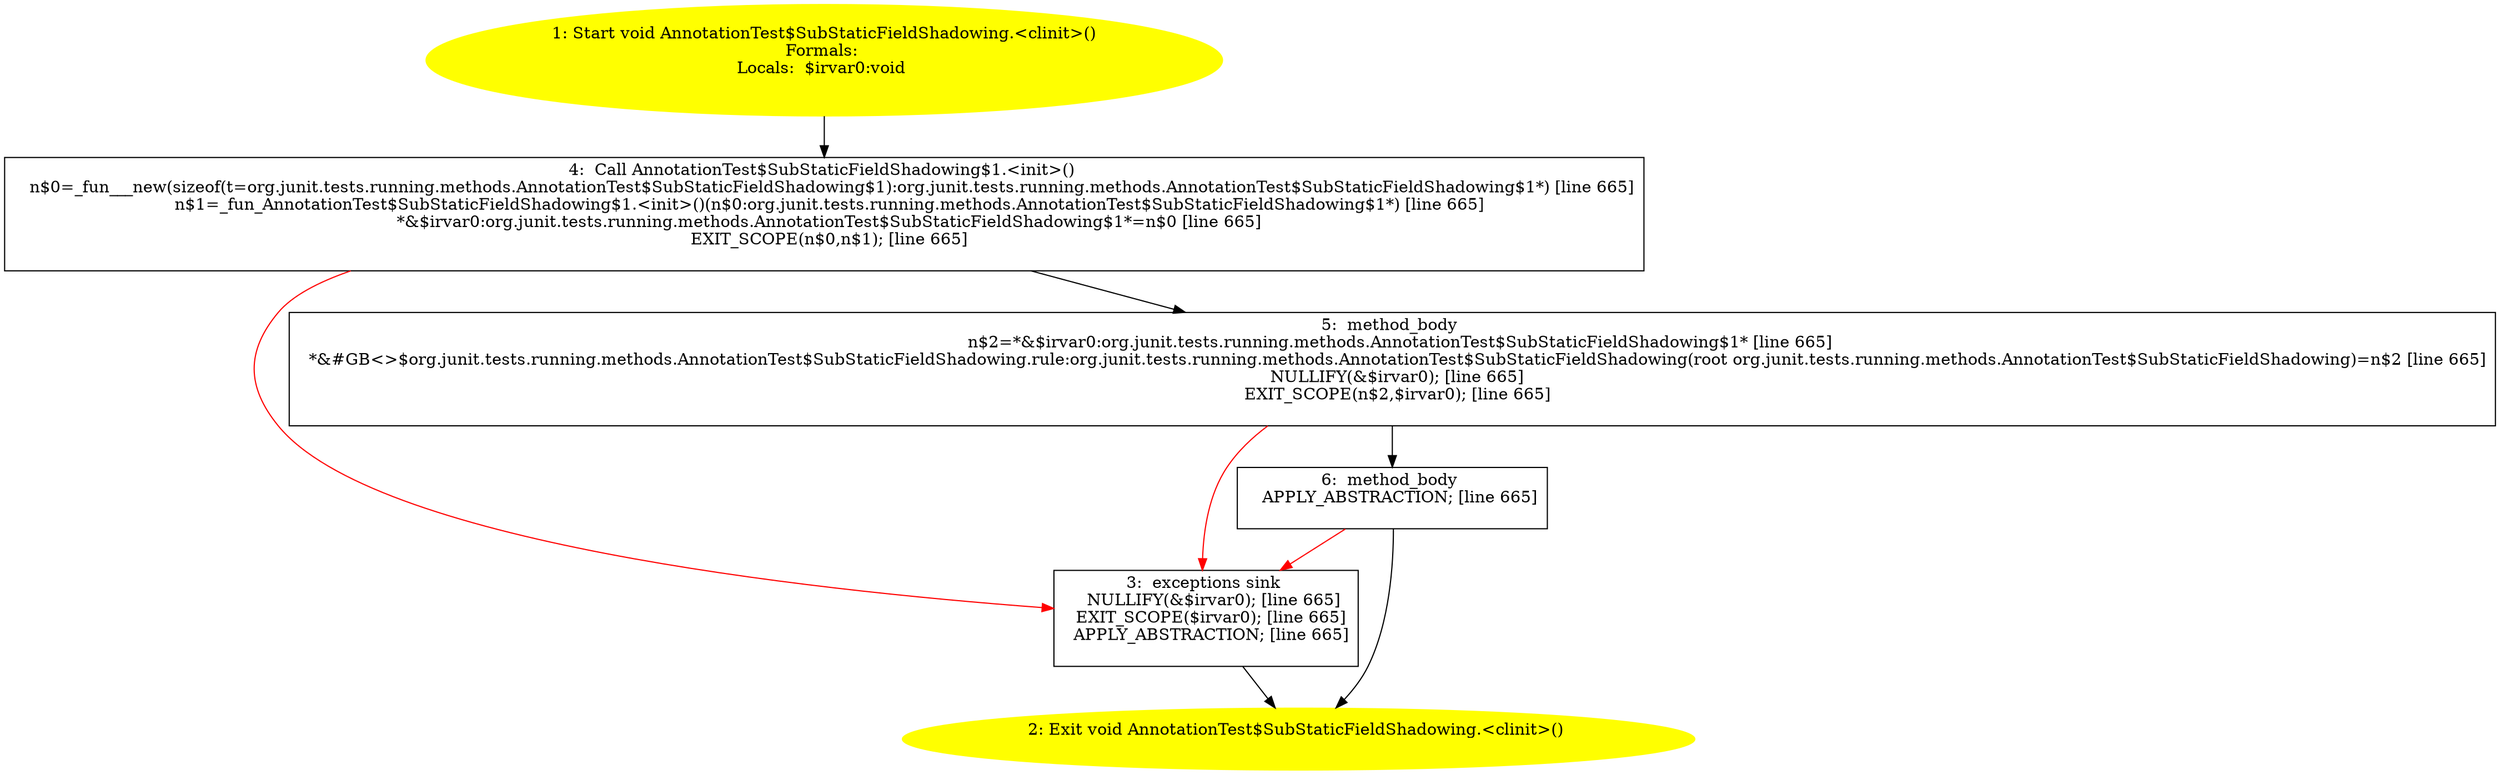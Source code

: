 /* @generated */
digraph cfg {
"org.junit.tests.running.methods.AnnotationTest$SubStaticFieldShadowing.<clinit>():void.a62bc505a191ba0c03c1eccda5399018_1" [label="1: Start void AnnotationTest$SubStaticFieldShadowing.<clinit>()\nFormals: \nLocals:  $irvar0:void \n  " color=yellow style=filled]
	

	 "org.junit.tests.running.methods.AnnotationTest$SubStaticFieldShadowing.<clinit>():void.a62bc505a191ba0c03c1eccda5399018_1" -> "org.junit.tests.running.methods.AnnotationTest$SubStaticFieldShadowing.<clinit>():void.a62bc505a191ba0c03c1eccda5399018_4" ;
"org.junit.tests.running.methods.AnnotationTest$SubStaticFieldShadowing.<clinit>():void.a62bc505a191ba0c03c1eccda5399018_2" [label="2: Exit void AnnotationTest$SubStaticFieldShadowing.<clinit>() \n  " color=yellow style=filled]
	

"org.junit.tests.running.methods.AnnotationTest$SubStaticFieldShadowing.<clinit>():void.a62bc505a191ba0c03c1eccda5399018_3" [label="3:  exceptions sink \n   NULLIFY(&$irvar0); [line 665]\n  EXIT_SCOPE($irvar0); [line 665]\n  APPLY_ABSTRACTION; [line 665]\n " shape="box"]
	

	 "org.junit.tests.running.methods.AnnotationTest$SubStaticFieldShadowing.<clinit>():void.a62bc505a191ba0c03c1eccda5399018_3" -> "org.junit.tests.running.methods.AnnotationTest$SubStaticFieldShadowing.<clinit>():void.a62bc505a191ba0c03c1eccda5399018_2" ;
"org.junit.tests.running.methods.AnnotationTest$SubStaticFieldShadowing.<clinit>():void.a62bc505a191ba0c03c1eccda5399018_4" [label="4:  Call AnnotationTest$SubStaticFieldShadowing$1.<init>() \n   n$0=_fun___new(sizeof(t=org.junit.tests.running.methods.AnnotationTest$SubStaticFieldShadowing$1):org.junit.tests.running.methods.AnnotationTest$SubStaticFieldShadowing$1*) [line 665]\n  n$1=_fun_AnnotationTest$SubStaticFieldShadowing$1.<init>()(n$0:org.junit.tests.running.methods.AnnotationTest$SubStaticFieldShadowing$1*) [line 665]\n  *&$irvar0:org.junit.tests.running.methods.AnnotationTest$SubStaticFieldShadowing$1*=n$0 [line 665]\n  EXIT_SCOPE(n$0,n$1); [line 665]\n " shape="box"]
	

	 "org.junit.tests.running.methods.AnnotationTest$SubStaticFieldShadowing.<clinit>():void.a62bc505a191ba0c03c1eccda5399018_4" -> "org.junit.tests.running.methods.AnnotationTest$SubStaticFieldShadowing.<clinit>():void.a62bc505a191ba0c03c1eccda5399018_5" ;
	 "org.junit.tests.running.methods.AnnotationTest$SubStaticFieldShadowing.<clinit>():void.a62bc505a191ba0c03c1eccda5399018_4" -> "org.junit.tests.running.methods.AnnotationTest$SubStaticFieldShadowing.<clinit>():void.a62bc505a191ba0c03c1eccda5399018_3" [color="red" ];
"org.junit.tests.running.methods.AnnotationTest$SubStaticFieldShadowing.<clinit>():void.a62bc505a191ba0c03c1eccda5399018_5" [label="5:  method_body \n   n$2=*&$irvar0:org.junit.tests.running.methods.AnnotationTest$SubStaticFieldShadowing$1* [line 665]\n  *&#GB<>$org.junit.tests.running.methods.AnnotationTest$SubStaticFieldShadowing.rule:org.junit.tests.running.methods.AnnotationTest$SubStaticFieldShadowing(root org.junit.tests.running.methods.AnnotationTest$SubStaticFieldShadowing)=n$2 [line 665]\n  NULLIFY(&$irvar0); [line 665]\n  EXIT_SCOPE(n$2,$irvar0); [line 665]\n " shape="box"]
	

	 "org.junit.tests.running.methods.AnnotationTest$SubStaticFieldShadowing.<clinit>():void.a62bc505a191ba0c03c1eccda5399018_5" -> "org.junit.tests.running.methods.AnnotationTest$SubStaticFieldShadowing.<clinit>():void.a62bc505a191ba0c03c1eccda5399018_6" ;
	 "org.junit.tests.running.methods.AnnotationTest$SubStaticFieldShadowing.<clinit>():void.a62bc505a191ba0c03c1eccda5399018_5" -> "org.junit.tests.running.methods.AnnotationTest$SubStaticFieldShadowing.<clinit>():void.a62bc505a191ba0c03c1eccda5399018_3" [color="red" ];
"org.junit.tests.running.methods.AnnotationTest$SubStaticFieldShadowing.<clinit>():void.a62bc505a191ba0c03c1eccda5399018_6" [label="6:  method_body \n   APPLY_ABSTRACTION; [line 665]\n " shape="box"]
	

	 "org.junit.tests.running.methods.AnnotationTest$SubStaticFieldShadowing.<clinit>():void.a62bc505a191ba0c03c1eccda5399018_6" -> "org.junit.tests.running.methods.AnnotationTest$SubStaticFieldShadowing.<clinit>():void.a62bc505a191ba0c03c1eccda5399018_2" ;
	 "org.junit.tests.running.methods.AnnotationTest$SubStaticFieldShadowing.<clinit>():void.a62bc505a191ba0c03c1eccda5399018_6" -> "org.junit.tests.running.methods.AnnotationTest$SubStaticFieldShadowing.<clinit>():void.a62bc505a191ba0c03c1eccda5399018_3" [color="red" ];
}
